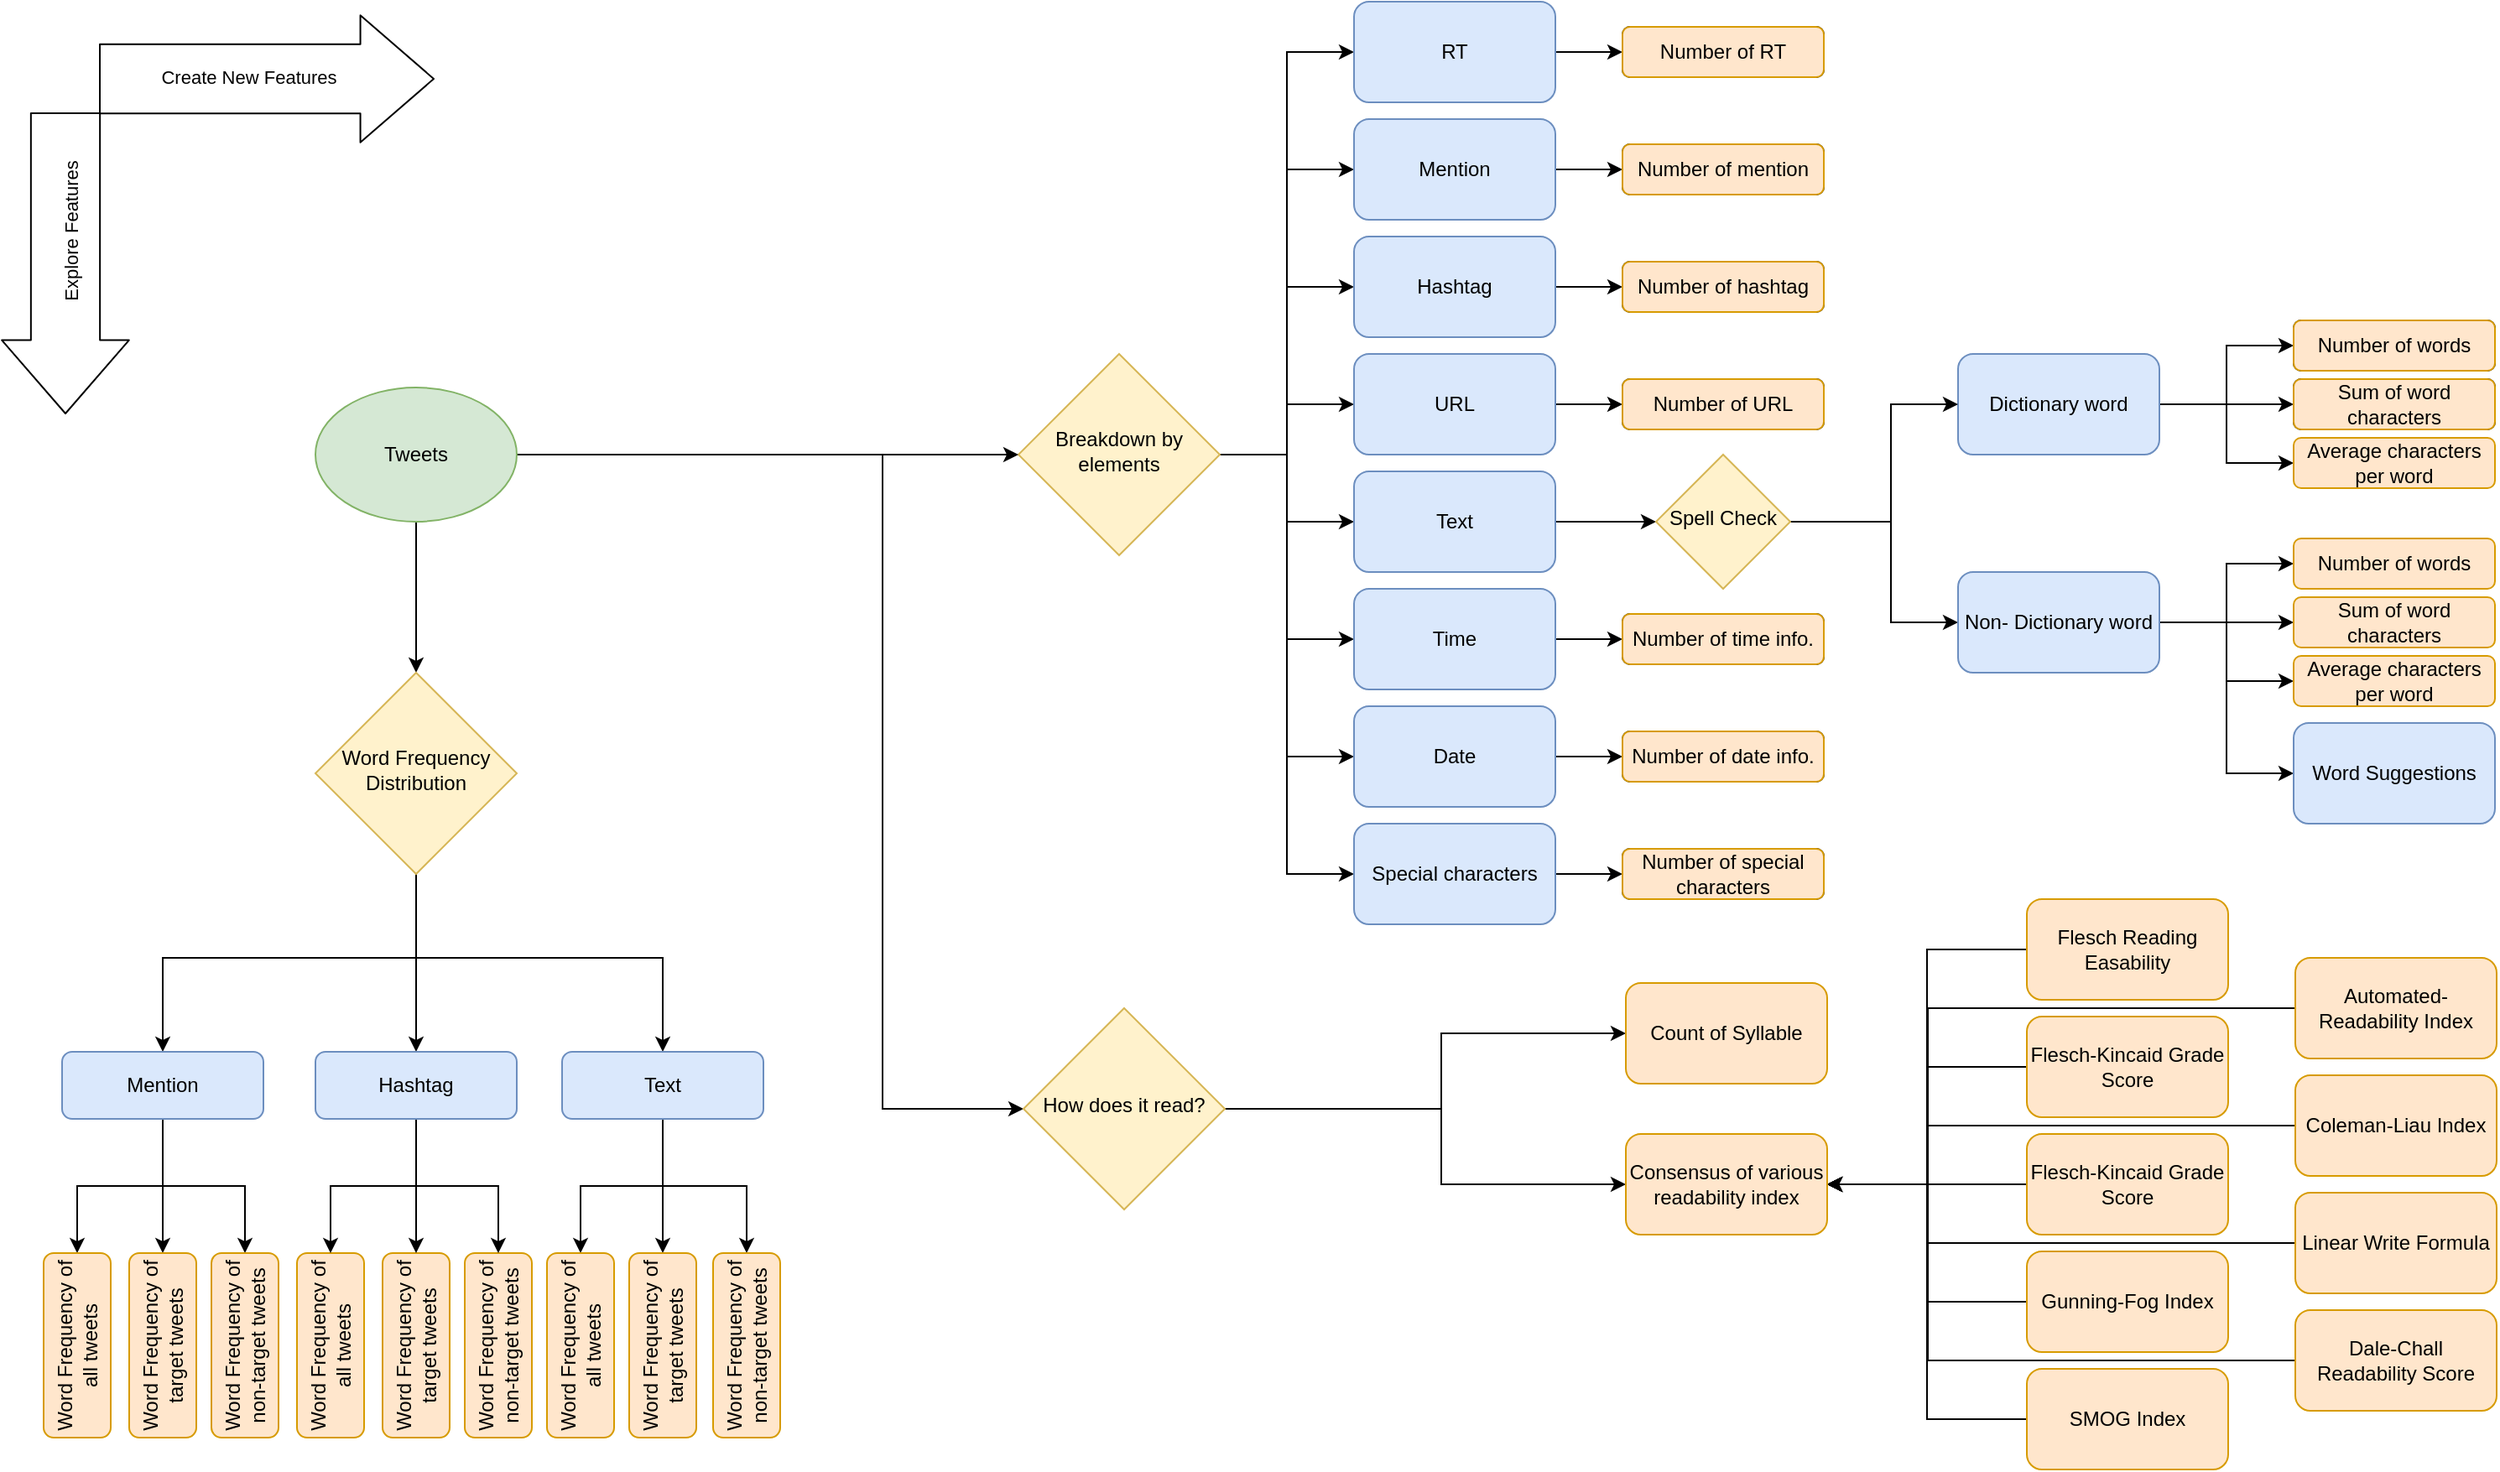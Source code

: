 <mxfile version="14.2.9" type="device"><diagram id="C5RBs43oDa-KdzZeNtuy" name="Page-1"><mxGraphModel dx="569" dy="306" grid="1" gridSize="10" guides="0" tooltips="1" connect="1" arrows="1" fold="1" page="1" pageScale="1" pageWidth="1600" pageHeight="900" background="none" math="0" shadow="0"><root><mxCell id="WIyWlLk6GJQsqaUBKTNV-0"/><mxCell id="WIyWlLk6GJQsqaUBKTNV-1" parent="WIyWlLk6GJQsqaUBKTNV-0"/><mxCell id="C4Pn5jGUrRzGJUdsVNuV-103" value="" style="shape=flexArrow;endArrow=classic;html=1;width=41.143;endSize=14.24;endWidth=33.633;" edge="1" parent="WIyWlLk6GJQsqaUBKTNV-1"><mxGeometry width="50" height="50" relative="1" as="geometry"><mxPoint x="60" y="76" as="sourcePoint"/><mxPoint x="60" y="256" as="targetPoint"/></mxGeometry></mxCell><mxCell id="C4Pn5jGUrRzGJUdsVNuV-105" value="Explore Features" style="edgeLabel;html=1;align=center;verticalAlign=middle;resizable=0;points=[];rotation=-90;" vertex="1" connectable="0" parent="C4Pn5jGUrRzGJUdsVNuV-103"><mxGeometry x="-0.212" y="3" relative="1" as="geometry"><mxPoint as="offset"/></mxGeometry></mxCell><mxCell id="C4Pn5jGUrRzGJUdsVNuV-5" style="edgeStyle=orthogonalEdgeStyle;rounded=0;orthogonalLoop=1;jettySize=auto;html=1;exitX=1;exitY=0.5;exitDx=0;exitDy=0;" edge="1" parent="WIyWlLk6GJQsqaUBKTNV-1" source="WIyWlLk6GJQsqaUBKTNV-6" target="C4Pn5jGUrRzGJUdsVNuV-0"><mxGeometry relative="1" as="geometry"><Array as="points"><mxPoint x="788" y="280"/><mxPoint x="788" y="40"/></Array></mxGeometry></mxCell><mxCell id="C4Pn5jGUrRzGJUdsVNuV-7" style="edgeStyle=orthogonalEdgeStyle;rounded=0;orthogonalLoop=1;jettySize=auto;html=1;exitX=1;exitY=0.5;exitDx=0;exitDy=0;" edge="1" parent="WIyWlLk6GJQsqaUBKTNV-1" source="WIyWlLk6GJQsqaUBKTNV-6" target="C4Pn5jGUrRzGJUdsVNuV-1"><mxGeometry relative="1" as="geometry"><Array as="points"><mxPoint x="788" y="280"/><mxPoint x="788" y="110"/></Array></mxGeometry></mxCell><mxCell id="C4Pn5jGUrRzGJUdsVNuV-8" style="edgeStyle=orthogonalEdgeStyle;rounded=0;orthogonalLoop=1;jettySize=auto;html=1;entryX=0;entryY=0.5;entryDx=0;entryDy=0;" edge="1" parent="WIyWlLk6GJQsqaUBKTNV-1" source="WIyWlLk6GJQsqaUBKTNV-6" target="C4Pn5jGUrRzGJUdsVNuV-2"><mxGeometry relative="1" as="geometry"><Array as="points"><mxPoint x="788" y="280"/><mxPoint x="788" y="180"/></Array></mxGeometry></mxCell><mxCell id="C4Pn5jGUrRzGJUdsVNuV-9" style="edgeStyle=orthogonalEdgeStyle;rounded=0;orthogonalLoop=1;jettySize=auto;html=1;exitX=1;exitY=0.5;exitDx=0;exitDy=0;entryX=0;entryY=0.5;entryDx=0;entryDy=0;" edge="1" parent="WIyWlLk6GJQsqaUBKTNV-1" source="WIyWlLk6GJQsqaUBKTNV-6" target="C4Pn5jGUrRzGJUdsVNuV-3"><mxGeometry relative="1" as="geometry"><Array as="points"><mxPoint x="788" y="280"/><mxPoint x="788" y="250"/></Array></mxGeometry></mxCell><mxCell id="C4Pn5jGUrRzGJUdsVNuV-10" style="edgeStyle=orthogonalEdgeStyle;rounded=0;orthogonalLoop=1;jettySize=auto;html=1;exitX=1;exitY=0.5;exitDx=0;exitDy=0;entryX=0;entryY=0.5;entryDx=0;entryDy=0;" edge="1" parent="WIyWlLk6GJQsqaUBKTNV-1" source="WIyWlLk6GJQsqaUBKTNV-6" target="C4Pn5jGUrRzGJUdsVNuV-4"><mxGeometry relative="1" as="geometry"><Array as="points"><mxPoint x="788" y="280"/><mxPoint x="788" y="320"/></Array></mxGeometry></mxCell><mxCell id="C4Pn5jGUrRzGJUdsVNuV-40" style="edgeStyle=orthogonalEdgeStyle;rounded=0;orthogonalLoop=1;jettySize=auto;html=1;exitX=1;exitY=0.5;exitDx=0;exitDy=0;entryX=0;entryY=0.5;entryDx=0;entryDy=0;" edge="1" parent="WIyWlLk6GJQsqaUBKTNV-1" source="WIyWlLk6GJQsqaUBKTNV-6" target="C4Pn5jGUrRzGJUdsVNuV-26"><mxGeometry relative="1" as="geometry"/></mxCell><mxCell id="C4Pn5jGUrRzGJUdsVNuV-41" style="edgeStyle=orthogonalEdgeStyle;rounded=0;orthogonalLoop=1;jettySize=auto;html=1;entryX=0;entryY=0.5;entryDx=0;entryDy=0;" edge="1" parent="WIyWlLk6GJQsqaUBKTNV-1" source="WIyWlLk6GJQsqaUBKTNV-6" target="C4Pn5jGUrRzGJUdsVNuV-27"><mxGeometry relative="1" as="geometry"/></mxCell><mxCell id="C4Pn5jGUrRzGJUdsVNuV-42" style="edgeStyle=orthogonalEdgeStyle;rounded=0;orthogonalLoop=1;jettySize=auto;html=1;exitX=1;exitY=0.5;exitDx=0;exitDy=0;entryX=0;entryY=0.5;entryDx=0;entryDy=0;" edge="1" parent="WIyWlLk6GJQsqaUBKTNV-1" source="WIyWlLk6GJQsqaUBKTNV-6" target="C4Pn5jGUrRzGJUdsVNuV-28"><mxGeometry relative="1" as="geometry"/></mxCell><mxCell id="WIyWlLk6GJQsqaUBKTNV-6" value="Breakdown by elements" style="rhombus;whiteSpace=wrap;html=1;shadow=0;fontFamily=Helvetica;fontSize=12;align=center;strokeWidth=1;spacing=6;spacingTop=-4;fillColor=#fff2cc;strokeColor=#d6b656;" parent="WIyWlLk6GJQsqaUBKTNV-1" vertex="1"><mxGeometry x="628" y="220" width="120" height="120" as="geometry"/></mxCell><mxCell id="C4Pn5jGUrRzGJUdsVNuV-24" style="edgeStyle=orthogonalEdgeStyle;rounded=0;orthogonalLoop=1;jettySize=auto;html=1;" edge="1" parent="WIyWlLk6GJQsqaUBKTNV-1" source="C4Pn5jGUrRzGJUdsVNuV-0" target="C4Pn5jGUrRzGJUdsVNuV-23"><mxGeometry relative="1" as="geometry"/></mxCell><mxCell id="C4Pn5jGUrRzGJUdsVNuV-0" value="RT" style="rounded=1;whiteSpace=wrap;html=1;fillColor=#dae8fc;strokeColor=#6c8ebf;" vertex="1" parent="WIyWlLk6GJQsqaUBKTNV-1"><mxGeometry x="828" y="10" width="120" height="60" as="geometry"/></mxCell><mxCell id="C4Pn5jGUrRzGJUdsVNuV-29" style="edgeStyle=orthogonalEdgeStyle;rounded=0;orthogonalLoop=1;jettySize=auto;html=1;" edge="1" parent="WIyWlLk6GJQsqaUBKTNV-1" source="C4Pn5jGUrRzGJUdsVNuV-1" target="C4Pn5jGUrRzGJUdsVNuV-25"><mxGeometry relative="1" as="geometry"/></mxCell><mxCell id="C4Pn5jGUrRzGJUdsVNuV-1" value="Mention" style="rounded=1;whiteSpace=wrap;html=1;fillColor=#dae8fc;strokeColor=#6c8ebf;" vertex="1" parent="WIyWlLk6GJQsqaUBKTNV-1"><mxGeometry x="828" y="80" width="120" height="60" as="geometry"/></mxCell><mxCell id="C4Pn5jGUrRzGJUdsVNuV-31" style="edgeStyle=orthogonalEdgeStyle;rounded=0;orthogonalLoop=1;jettySize=auto;html=1;" edge="1" parent="WIyWlLk6GJQsqaUBKTNV-1" source="C4Pn5jGUrRzGJUdsVNuV-2" target="C4Pn5jGUrRzGJUdsVNuV-30"><mxGeometry relative="1" as="geometry"/></mxCell><mxCell id="C4Pn5jGUrRzGJUdsVNuV-2" value="Hashtag" style="rounded=1;whiteSpace=wrap;html=1;fillColor=#dae8fc;strokeColor=#6c8ebf;" vertex="1" parent="WIyWlLk6GJQsqaUBKTNV-1"><mxGeometry x="828" y="150" width="120" height="60" as="geometry"/></mxCell><mxCell id="C4Pn5jGUrRzGJUdsVNuV-33" style="edgeStyle=orthogonalEdgeStyle;rounded=0;orthogonalLoop=1;jettySize=auto;html=1;" edge="1" parent="WIyWlLk6GJQsqaUBKTNV-1" source="C4Pn5jGUrRzGJUdsVNuV-3" target="C4Pn5jGUrRzGJUdsVNuV-32"><mxGeometry relative="1" as="geometry"/></mxCell><mxCell id="C4Pn5jGUrRzGJUdsVNuV-3" value="URL" style="rounded=1;whiteSpace=wrap;html=1;fillColor=#dae8fc;strokeColor=#6c8ebf;" vertex="1" parent="WIyWlLk6GJQsqaUBKTNV-1"><mxGeometry x="828" y="220" width="120" height="60" as="geometry"/></mxCell><mxCell id="C4Pn5jGUrRzGJUdsVNuV-15" style="edgeStyle=orthogonalEdgeStyle;rounded=0;orthogonalLoop=1;jettySize=auto;html=1;exitX=1;exitY=0.5;exitDx=0;exitDy=0;" edge="1" parent="WIyWlLk6GJQsqaUBKTNV-1" source="C4Pn5jGUrRzGJUdsVNuV-4" target="C4Pn5jGUrRzGJUdsVNuV-14"><mxGeometry relative="1" as="geometry"/></mxCell><mxCell id="C4Pn5jGUrRzGJUdsVNuV-4" value="Text" style="rounded=1;whiteSpace=wrap;html=1;fillColor=#dae8fc;strokeColor=#6c8ebf;" vertex="1" parent="WIyWlLk6GJQsqaUBKTNV-1"><mxGeometry x="828" y="290" width="120" height="60" as="geometry"/></mxCell><mxCell id="C4Pn5jGUrRzGJUdsVNuV-46" style="edgeStyle=orthogonalEdgeStyle;rounded=0;orthogonalLoop=1;jettySize=auto;html=1;exitX=1;exitY=0.5;exitDx=0;exitDy=0;" edge="1" parent="WIyWlLk6GJQsqaUBKTNV-1" source="C4Pn5jGUrRzGJUdsVNuV-11" target="C4Pn5jGUrRzGJUdsVNuV-45"><mxGeometry relative="1" as="geometry"><Array as="points"><mxPoint x="1348" y="250"/><mxPoint x="1348" y="215"/></Array></mxGeometry></mxCell><mxCell id="C4Pn5jGUrRzGJUdsVNuV-47" style="edgeStyle=orthogonalEdgeStyle;rounded=0;orthogonalLoop=1;jettySize=auto;html=1;" edge="1" parent="WIyWlLk6GJQsqaUBKTNV-1" source="C4Pn5jGUrRzGJUdsVNuV-11" target="C4Pn5jGUrRzGJUdsVNuV-43"><mxGeometry relative="1" as="geometry"/></mxCell><mxCell id="C4Pn5jGUrRzGJUdsVNuV-49" style="edgeStyle=orthogonalEdgeStyle;rounded=0;orthogonalLoop=1;jettySize=auto;html=1;exitX=1;exitY=0.5;exitDx=0;exitDy=0;" edge="1" parent="WIyWlLk6GJQsqaUBKTNV-1" source="C4Pn5jGUrRzGJUdsVNuV-11" target="C4Pn5jGUrRzGJUdsVNuV-44"><mxGeometry relative="1" as="geometry"/></mxCell><mxCell id="C4Pn5jGUrRzGJUdsVNuV-11" value="Dictionary word" style="rounded=1;whiteSpace=wrap;html=1;fillColor=#dae8fc;strokeColor=#6c8ebf;" vertex="1" parent="WIyWlLk6GJQsqaUBKTNV-1"><mxGeometry x="1188" y="220" width="120" height="60" as="geometry"/></mxCell><mxCell id="C4Pn5jGUrRzGJUdsVNuV-16" style="edgeStyle=orthogonalEdgeStyle;rounded=0;orthogonalLoop=1;jettySize=auto;html=1;" edge="1" parent="WIyWlLk6GJQsqaUBKTNV-1" source="C4Pn5jGUrRzGJUdsVNuV-14" target="C4Pn5jGUrRzGJUdsVNuV-11"><mxGeometry relative="1" as="geometry"><Array as="points"><mxPoint x="1148" y="320"/><mxPoint x="1148" y="250"/></Array></mxGeometry></mxCell><mxCell id="C4Pn5jGUrRzGJUdsVNuV-18" style="edgeStyle=orthogonalEdgeStyle;rounded=0;orthogonalLoop=1;jettySize=auto;html=1;exitX=1;exitY=0.5;exitDx=0;exitDy=0;" edge="1" parent="WIyWlLk6GJQsqaUBKTNV-1" source="C4Pn5jGUrRzGJUdsVNuV-14" target="C4Pn5jGUrRzGJUdsVNuV-17"><mxGeometry relative="1" as="geometry"><Array as="points"><mxPoint x="1148" y="320"/><mxPoint x="1148" y="380"/></Array></mxGeometry></mxCell><mxCell id="C4Pn5jGUrRzGJUdsVNuV-14" value="Spell Check" style="rhombus;whiteSpace=wrap;html=1;shadow=0;fontFamily=Helvetica;fontSize=12;align=center;strokeWidth=1;spacing=6;spacingTop=-4;fillColor=#fff2cc;strokeColor=#d6b656;" vertex="1" parent="WIyWlLk6GJQsqaUBKTNV-1"><mxGeometry x="1008" y="280" width="80" height="80" as="geometry"/></mxCell><mxCell id="C4Pn5jGUrRzGJUdsVNuV-53" style="edgeStyle=orthogonalEdgeStyle;rounded=0;orthogonalLoop=1;jettySize=auto;html=1;" edge="1" parent="WIyWlLk6GJQsqaUBKTNV-1" source="C4Pn5jGUrRzGJUdsVNuV-17" target="C4Pn5jGUrRzGJUdsVNuV-52"><mxGeometry relative="1" as="geometry"/></mxCell><mxCell id="C4Pn5jGUrRzGJUdsVNuV-54" style="edgeStyle=orthogonalEdgeStyle;rounded=0;orthogonalLoop=1;jettySize=auto;html=1;" edge="1" parent="WIyWlLk6GJQsqaUBKTNV-1" source="C4Pn5jGUrRzGJUdsVNuV-17" target="C4Pn5jGUrRzGJUdsVNuV-50"><mxGeometry relative="1" as="geometry"/></mxCell><mxCell id="C4Pn5jGUrRzGJUdsVNuV-55" style="edgeStyle=orthogonalEdgeStyle;rounded=0;orthogonalLoop=1;jettySize=auto;html=1;" edge="1" parent="WIyWlLk6GJQsqaUBKTNV-1" source="C4Pn5jGUrRzGJUdsVNuV-17" target="C4Pn5jGUrRzGJUdsVNuV-51"><mxGeometry relative="1" as="geometry"/></mxCell><mxCell id="C4Pn5jGUrRzGJUdsVNuV-65" style="edgeStyle=orthogonalEdgeStyle;rounded=0;orthogonalLoop=1;jettySize=auto;html=1;exitX=1;exitY=0.5;exitDx=0;exitDy=0;entryX=0;entryY=0.5;entryDx=0;entryDy=0;" edge="1" parent="WIyWlLk6GJQsqaUBKTNV-1" source="C4Pn5jGUrRzGJUdsVNuV-17" target="C4Pn5jGUrRzGJUdsVNuV-20"><mxGeometry relative="1" as="geometry"/></mxCell><mxCell id="C4Pn5jGUrRzGJUdsVNuV-17" value="Non- Dictionary word" style="rounded=1;whiteSpace=wrap;html=1;fillColor=#dae8fc;strokeColor=#6c8ebf;" vertex="1" parent="WIyWlLk6GJQsqaUBKTNV-1"><mxGeometry x="1188" y="350" width="120" height="60" as="geometry"/></mxCell><mxCell id="C4Pn5jGUrRzGJUdsVNuV-20" value="Word Suggestions" style="rounded=1;whiteSpace=wrap;html=1;fillColor=#dae8fc;strokeColor=#6c8ebf;" vertex="1" parent="WIyWlLk6GJQsqaUBKTNV-1"><mxGeometry x="1388" y="440" width="120" height="60" as="geometry"/></mxCell><mxCell id="C4Pn5jGUrRzGJUdsVNuV-23" value="Number of RT" style="rounded=1;whiteSpace=wrap;html=1;" vertex="1" parent="WIyWlLk6GJQsqaUBKTNV-1"><mxGeometry x="988" y="25" width="120" height="30" as="geometry"/></mxCell><mxCell id="C4Pn5jGUrRzGJUdsVNuV-25" value="Number of mention" style="rounded=1;whiteSpace=wrap;html=1;" vertex="1" parent="WIyWlLk6GJQsqaUBKTNV-1"><mxGeometry x="988" y="95" width="120" height="30" as="geometry"/></mxCell><mxCell id="C4Pn5jGUrRzGJUdsVNuV-35" style="edgeStyle=orthogonalEdgeStyle;rounded=0;orthogonalLoop=1;jettySize=auto;html=1;" edge="1" parent="WIyWlLk6GJQsqaUBKTNV-1" source="C4Pn5jGUrRzGJUdsVNuV-26" target="C4Pn5jGUrRzGJUdsVNuV-34"><mxGeometry relative="1" as="geometry"/></mxCell><mxCell id="C4Pn5jGUrRzGJUdsVNuV-26" value="Time" style="rounded=1;whiteSpace=wrap;html=1;fillColor=#dae8fc;strokeColor=#6c8ebf;" vertex="1" parent="WIyWlLk6GJQsqaUBKTNV-1"><mxGeometry x="828" y="360" width="120" height="60" as="geometry"/></mxCell><mxCell id="C4Pn5jGUrRzGJUdsVNuV-37" style="edgeStyle=orthogonalEdgeStyle;rounded=0;orthogonalLoop=1;jettySize=auto;html=1;" edge="1" parent="WIyWlLk6GJQsqaUBKTNV-1" source="C4Pn5jGUrRzGJUdsVNuV-27" target="C4Pn5jGUrRzGJUdsVNuV-36"><mxGeometry relative="1" as="geometry"/></mxCell><mxCell id="C4Pn5jGUrRzGJUdsVNuV-27" value="Date" style="rounded=1;whiteSpace=wrap;html=1;fillColor=#dae8fc;strokeColor=#6c8ebf;" vertex="1" parent="WIyWlLk6GJQsqaUBKTNV-1"><mxGeometry x="828" y="430" width="120" height="60" as="geometry"/></mxCell><mxCell id="C4Pn5jGUrRzGJUdsVNuV-39" style="edgeStyle=orthogonalEdgeStyle;rounded=0;orthogonalLoop=1;jettySize=auto;html=1;" edge="1" parent="WIyWlLk6GJQsqaUBKTNV-1" source="C4Pn5jGUrRzGJUdsVNuV-28" target="C4Pn5jGUrRzGJUdsVNuV-38"><mxGeometry relative="1" as="geometry"/></mxCell><mxCell id="C4Pn5jGUrRzGJUdsVNuV-28" value="Special characters" style="rounded=1;whiteSpace=wrap;html=1;fillColor=#dae8fc;strokeColor=#6c8ebf;" vertex="1" parent="WIyWlLk6GJQsqaUBKTNV-1"><mxGeometry x="828" y="500" width="120" height="60" as="geometry"/></mxCell><mxCell id="C4Pn5jGUrRzGJUdsVNuV-30" value="Number of hashtag" style="rounded=1;whiteSpace=wrap;html=1;" vertex="1" parent="WIyWlLk6GJQsqaUBKTNV-1"><mxGeometry x="988" y="165" width="120" height="30" as="geometry"/></mxCell><mxCell id="C4Pn5jGUrRzGJUdsVNuV-32" value="Number of URL" style="rounded=1;whiteSpace=wrap;html=1;" vertex="1" parent="WIyWlLk6GJQsqaUBKTNV-1"><mxGeometry x="988" y="235" width="120" height="30" as="geometry"/></mxCell><mxCell id="C4Pn5jGUrRzGJUdsVNuV-34" value="Number of time info." style="rounded=1;whiteSpace=wrap;html=1;" vertex="1" parent="WIyWlLk6GJQsqaUBKTNV-1"><mxGeometry x="988" y="375" width="120" height="30" as="geometry"/></mxCell><mxCell id="C4Pn5jGUrRzGJUdsVNuV-36" value="Number of date info." style="rounded=1;whiteSpace=wrap;html=1;" vertex="1" parent="WIyWlLk6GJQsqaUBKTNV-1"><mxGeometry x="988" y="445" width="120" height="30" as="geometry"/></mxCell><mxCell id="C4Pn5jGUrRzGJUdsVNuV-38" value="Number of special characters" style="rounded=1;whiteSpace=wrap;html=1;" vertex="1" parent="WIyWlLk6GJQsqaUBKTNV-1"><mxGeometry x="988" y="515" width="120" height="30" as="geometry"/></mxCell><mxCell id="C4Pn5jGUrRzGJUdsVNuV-43" value="Sum of word characters" style="rounded=1;whiteSpace=wrap;html=1;" vertex="1" parent="WIyWlLk6GJQsqaUBKTNV-1"><mxGeometry x="1388" y="235" width="120" height="30" as="geometry"/></mxCell><mxCell id="C4Pn5jGUrRzGJUdsVNuV-44" value="Average characters per word" style="rounded=1;whiteSpace=wrap;html=1;fillColor=#ffe6cc;strokeColor=#d79b00;" vertex="1" parent="WIyWlLk6GJQsqaUBKTNV-1"><mxGeometry x="1388" y="270" width="120" height="30" as="geometry"/></mxCell><mxCell id="C4Pn5jGUrRzGJUdsVNuV-45" value="Number of words" style="rounded=1;whiteSpace=wrap;html=1;" vertex="1" parent="WIyWlLk6GJQsqaUBKTNV-1"><mxGeometry x="1388" y="200" width="120" height="30" as="geometry"/></mxCell><mxCell id="C4Pn5jGUrRzGJUdsVNuV-50" value="Sum of word characters" style="rounded=1;whiteSpace=wrap;html=1;fillColor=#ffe6cc;strokeColor=#d79b00;" vertex="1" parent="WIyWlLk6GJQsqaUBKTNV-1"><mxGeometry x="1388" y="365" width="120" height="30" as="geometry"/></mxCell><mxCell id="C4Pn5jGUrRzGJUdsVNuV-51" value="Average characters per word" style="rounded=1;whiteSpace=wrap;html=1;fillColor=#ffe6cc;strokeColor=#d79b00;" vertex="1" parent="WIyWlLk6GJQsqaUBKTNV-1"><mxGeometry x="1388" y="400" width="120" height="30" as="geometry"/></mxCell><mxCell id="C4Pn5jGUrRzGJUdsVNuV-52" value="Number of words" style="rounded=1;whiteSpace=wrap;html=1;fillColor=#ffe6cc;strokeColor=#d79b00;" vertex="1" parent="WIyWlLk6GJQsqaUBKTNV-1"><mxGeometry x="1388" y="330" width="120" height="30" as="geometry"/></mxCell><mxCell id="C4Pn5jGUrRzGJUdsVNuV-56" value="Number of RT" style="rounded=1;whiteSpace=wrap;html=1;fillColor=#ffe6cc;strokeColor=#d79b00;" vertex="1" parent="WIyWlLk6GJQsqaUBKTNV-1"><mxGeometry x="988" y="25" width="120" height="30" as="geometry"/></mxCell><mxCell id="C4Pn5jGUrRzGJUdsVNuV-57" value="Number of mention" style="rounded=1;whiteSpace=wrap;html=1;fillColor=#ffe6cc;strokeColor=#d79b00;" vertex="1" parent="WIyWlLk6GJQsqaUBKTNV-1"><mxGeometry x="988" y="95" width="120" height="30" as="geometry"/></mxCell><mxCell id="C4Pn5jGUrRzGJUdsVNuV-58" value="Number of hashtag" style="rounded=1;whiteSpace=wrap;html=1;fillColor=#ffe6cc;strokeColor=#d79b00;" vertex="1" parent="WIyWlLk6GJQsqaUBKTNV-1"><mxGeometry x="988" y="165" width="120" height="30" as="geometry"/></mxCell><mxCell id="C4Pn5jGUrRzGJUdsVNuV-59" value="Number of URL" style="rounded=1;whiteSpace=wrap;html=1;fillColor=#ffe6cc;strokeColor=#d79b00;" vertex="1" parent="WIyWlLk6GJQsqaUBKTNV-1"><mxGeometry x="988" y="235" width="120" height="30" as="geometry"/></mxCell><mxCell id="C4Pn5jGUrRzGJUdsVNuV-60" value="Number of time info." style="rounded=1;whiteSpace=wrap;html=1;fillColor=#ffe6cc;strokeColor=#d79b00;" vertex="1" parent="WIyWlLk6GJQsqaUBKTNV-1"><mxGeometry x="988" y="375" width="120" height="30" as="geometry"/></mxCell><mxCell id="C4Pn5jGUrRzGJUdsVNuV-61" value="Number of date info." style="rounded=1;whiteSpace=wrap;html=1;fillColor=#ffe6cc;strokeColor=#d79b00;" vertex="1" parent="WIyWlLk6GJQsqaUBKTNV-1"><mxGeometry x="988" y="445" width="120" height="30" as="geometry"/></mxCell><mxCell id="C4Pn5jGUrRzGJUdsVNuV-62" value="Number of special characters" style="rounded=1;whiteSpace=wrap;html=1;fillColor=#ffe6cc;strokeColor=#d79b00;" vertex="1" parent="WIyWlLk6GJQsqaUBKTNV-1"><mxGeometry x="988" y="515" width="120" height="30" as="geometry"/></mxCell><mxCell id="C4Pn5jGUrRzGJUdsVNuV-63" value="Number of words" style="rounded=1;whiteSpace=wrap;html=1;fillColor=#ffe6cc;strokeColor=#d79b00;" vertex="1" parent="WIyWlLk6GJQsqaUBKTNV-1"><mxGeometry x="1388" y="200" width="120" height="30" as="geometry"/></mxCell><mxCell id="C4Pn5jGUrRzGJUdsVNuV-64" value="Sum of word characters" style="rounded=1;whiteSpace=wrap;html=1;fillColor=#ffe6cc;strokeColor=#d79b00;" vertex="1" parent="WIyWlLk6GJQsqaUBKTNV-1"><mxGeometry x="1388" y="235" width="120" height="30" as="geometry"/></mxCell><mxCell id="C4Pn5jGUrRzGJUdsVNuV-67" style="edgeStyle=orthogonalEdgeStyle;rounded=0;orthogonalLoop=1;jettySize=auto;html=1;" edge="1" parent="WIyWlLk6GJQsqaUBKTNV-1" source="C4Pn5jGUrRzGJUdsVNuV-66" target="WIyWlLk6GJQsqaUBKTNV-6"><mxGeometry relative="1" as="geometry"><Array as="points"><mxPoint x="490" y="280"/><mxPoint x="490" y="280"/></Array></mxGeometry></mxCell><mxCell id="C4Pn5jGUrRzGJUdsVNuV-69" style="edgeStyle=orthogonalEdgeStyle;rounded=0;orthogonalLoop=1;jettySize=auto;html=1;exitX=1;exitY=0.5;exitDx=0;exitDy=0;entryX=0;entryY=0.5;entryDx=0;entryDy=0;" edge="1" parent="WIyWlLk6GJQsqaUBKTNV-1" source="C4Pn5jGUrRzGJUdsVNuV-66" target="C4Pn5jGUrRzGJUdsVNuV-68"><mxGeometry relative="1" as="geometry"><Array as="points"><mxPoint x="547" y="280"/><mxPoint x="547" y="670"/></Array></mxGeometry></mxCell><mxCell id="C4Pn5jGUrRzGJUdsVNuV-107" style="edgeStyle=orthogonalEdgeStyle;rounded=0;orthogonalLoop=1;jettySize=auto;html=1;exitX=0.5;exitY=1;exitDx=0;exitDy=0;entryX=0.5;entryY=0;entryDx=0;entryDy=0;" edge="1" parent="WIyWlLk6GJQsqaUBKTNV-1" source="C4Pn5jGUrRzGJUdsVNuV-66" target="C4Pn5jGUrRzGJUdsVNuV-106"><mxGeometry relative="1" as="geometry"/></mxCell><mxCell id="C4Pn5jGUrRzGJUdsVNuV-66" value="Tweets" style="ellipse;whiteSpace=wrap;html=1;fillColor=#d5e8d4;strokeColor=#82b366;" vertex="1" parent="WIyWlLk6GJQsqaUBKTNV-1"><mxGeometry x="209" y="240" width="120" height="80" as="geometry"/></mxCell><mxCell id="C4Pn5jGUrRzGJUdsVNuV-72" style="edgeStyle=orthogonalEdgeStyle;rounded=0;orthogonalLoop=1;jettySize=auto;html=1;exitX=1;exitY=0.5;exitDx=0;exitDy=0;" edge="1" parent="WIyWlLk6GJQsqaUBKTNV-1" source="C4Pn5jGUrRzGJUdsVNuV-68" target="C4Pn5jGUrRzGJUdsVNuV-71"><mxGeometry relative="1" as="geometry"><Array as="points"><mxPoint x="880" y="670"/><mxPoint x="880" y="625"/></Array></mxGeometry></mxCell><mxCell id="C4Pn5jGUrRzGJUdsVNuV-166" style="edgeStyle=orthogonalEdgeStyle;rounded=0;orthogonalLoop=1;jettySize=auto;html=1;" edge="1" parent="WIyWlLk6GJQsqaUBKTNV-1" source="C4Pn5jGUrRzGJUdsVNuV-68" target="C4Pn5jGUrRzGJUdsVNuV-82"><mxGeometry relative="1" as="geometry"><Array as="points"><mxPoint x="880" y="670"/><mxPoint x="880" y="715"/></Array></mxGeometry></mxCell><mxCell id="C4Pn5jGUrRzGJUdsVNuV-68" value="How does it read?" style="rhombus;whiteSpace=wrap;html=1;shadow=0;fontFamily=Helvetica;fontSize=12;align=center;strokeWidth=1;spacing=6;spacingTop=-4;fillColor=#fff2cc;strokeColor=#d6b656;" vertex="1" parent="WIyWlLk6GJQsqaUBKTNV-1"><mxGeometry x="631" y="610" width="120" height="120" as="geometry"/></mxCell><mxCell id="C4Pn5jGUrRzGJUdsVNuV-71" value="Count of Syllable" style="rounded=1;whiteSpace=wrap;html=1;fillColor=#ffe6cc;strokeColor=#d79b00;" vertex="1" parent="WIyWlLk6GJQsqaUBKTNV-1"><mxGeometry x="990" y="595" width="120" height="60" as="geometry"/></mxCell><mxCell id="C4Pn5jGUrRzGJUdsVNuV-144" style="edgeStyle=orthogonalEdgeStyle;rounded=0;orthogonalLoop=1;jettySize=auto;html=1;entryX=1;entryY=0.5;entryDx=0;entryDy=0;" edge="1" parent="WIyWlLk6GJQsqaUBKTNV-1" source="C4Pn5jGUrRzGJUdsVNuV-73" target="C4Pn5jGUrRzGJUdsVNuV-82"><mxGeometry relative="1" as="geometry"/></mxCell><mxCell id="C4Pn5jGUrRzGJUdsVNuV-73" value="Flesch Reading Easability" style="rounded=1;whiteSpace=wrap;html=1;fillColor=#ffe6cc;strokeColor=#d79b00;" vertex="1" parent="WIyWlLk6GJQsqaUBKTNV-1"><mxGeometry x="1229" y="545" width="120" height="60" as="geometry"/></mxCell><mxCell id="C4Pn5jGUrRzGJUdsVNuV-146" style="edgeStyle=orthogonalEdgeStyle;rounded=0;orthogonalLoop=1;jettySize=auto;html=1;exitX=0;exitY=0.5;exitDx=0;exitDy=0;entryX=1;entryY=0.5;entryDx=0;entryDy=0;" edge="1" parent="WIyWlLk6GJQsqaUBKTNV-1" source="C4Pn5jGUrRzGJUdsVNuV-74" target="C4Pn5jGUrRzGJUdsVNuV-82"><mxGeometry relative="1" as="geometry"/></mxCell><mxCell id="C4Pn5jGUrRzGJUdsVNuV-74" value="Flesch-Kincaid Grade Score&lt;span style=&quot;color: rgba(0 , 0 , 0 , 0) ; font-family: monospace ; font-size: 0px&quot;&gt;%3CmxGraphModel%3E%3Croot%3E%3CmxCell%20id%3D%220%22%2F%3E%3CmxCell%20id%3D%221%22%20parent%3D%220%22%2F%3E%3CmxCell%20id%3D%222%22%20value%3D%22Flesch%20Reading%20Easability%22%20style%3D%22rounded%3D1%3BwhiteSpace%3Dwrap%3Bhtml%3D1%3BfillColor%3D%23ffe6cc%3BstrokeColor%3D%23d79b00%3B%22%20vertex%3D%221%22%20parent%3D%221%22%3E%3CmxGeometry%20x%3D%22480%22%20y%3D%22670%22%20width%3D%22120%22%20height%3D%2260%22%20as%3D%22geometry%22%2F%3E%3C%2FmxCell%3E%3C%2Froot%3E%3C%2FmxGraphModel%3E&lt;/span&gt;" style="rounded=1;whiteSpace=wrap;html=1;fillColor=#ffe6cc;strokeColor=#d79b00;" vertex="1" parent="WIyWlLk6GJQsqaUBKTNV-1"><mxGeometry x="1229" y="615" width="120" height="60" as="geometry"/></mxCell><mxCell id="C4Pn5jGUrRzGJUdsVNuV-147" style="edgeStyle=orthogonalEdgeStyle;rounded=0;orthogonalLoop=1;jettySize=auto;html=1;entryX=1;entryY=0.5;entryDx=0;entryDy=0;" edge="1" parent="WIyWlLk6GJQsqaUBKTNV-1" source="C4Pn5jGUrRzGJUdsVNuV-75" target="C4Pn5jGUrRzGJUdsVNuV-82"><mxGeometry relative="1" as="geometry"/></mxCell><mxCell id="C4Pn5jGUrRzGJUdsVNuV-75" value="Flesch-Kincaid Grade Score&lt;span style=&quot;color: rgba(0 , 0 , 0 , 0) ; font-family: monospace ; font-size: 0px&quot;&gt;%3CmxGraphModel%3E%3Croot%3E%3CmxCell%20id%3D%220%22%2F%3E%3CmxCell%20id%3D%221%22%20parent%3D%220%22%2F%3E%3CmxCell%20id%3D%222%22%20value%3D%22Flesch%20Reading%20Easability%22%20style%3D%22rounded%3D1%3BwhiteSpace%3Dwrap%3Bhtml%3D1%3BfillColor%3D%23ffe6cc%3BstrokeColor%3D%23d79b00%3B%22%20vertex%3D%221%22%20parent%3D%221%22%3E%3CmxGeometry%20x%3D%22480%22%20y%3D%22670%22%20width%3D%22120%22%20height%3D%2260%22%20as%3D%22geometry%22%2F%3E%3C%2FmxCell%3E%3C%2Froot%3E%3C%2FmxGraphModel%3E&lt;/span&gt;" style="rounded=1;whiteSpace=wrap;html=1;fillColor=#ffe6cc;strokeColor=#d79b00;" vertex="1" parent="WIyWlLk6GJQsqaUBKTNV-1"><mxGeometry x="1229" y="685" width="120" height="60" as="geometry"/></mxCell><mxCell id="C4Pn5jGUrRzGJUdsVNuV-148" style="edgeStyle=orthogonalEdgeStyle;rounded=0;orthogonalLoop=1;jettySize=auto;html=1;entryX=1;entryY=0.5;entryDx=0;entryDy=0;" edge="1" parent="WIyWlLk6GJQsqaUBKTNV-1" source="C4Pn5jGUrRzGJUdsVNuV-76" target="C4Pn5jGUrRzGJUdsVNuV-82"><mxGeometry relative="1" as="geometry"/></mxCell><mxCell id="C4Pn5jGUrRzGJUdsVNuV-76" value="Gunning-Fog Index" style="rounded=1;whiteSpace=wrap;html=1;fillColor=#ffe6cc;strokeColor=#d79b00;" vertex="1" parent="WIyWlLk6GJQsqaUBKTNV-1"><mxGeometry x="1229" y="755" width="120" height="60" as="geometry"/></mxCell><mxCell id="C4Pn5jGUrRzGJUdsVNuV-149" style="edgeStyle=orthogonalEdgeStyle;rounded=0;orthogonalLoop=1;jettySize=auto;html=1;entryX=1;entryY=0.5;entryDx=0;entryDy=0;" edge="1" parent="WIyWlLk6GJQsqaUBKTNV-1" source="C4Pn5jGUrRzGJUdsVNuV-77" target="C4Pn5jGUrRzGJUdsVNuV-82"><mxGeometry relative="1" as="geometry"/></mxCell><mxCell id="C4Pn5jGUrRzGJUdsVNuV-77" value="SMOG Index" style="rounded=1;whiteSpace=wrap;html=1;fillColor=#ffe6cc;strokeColor=#d79b00;" vertex="1" parent="WIyWlLk6GJQsqaUBKTNV-1"><mxGeometry x="1229" y="825" width="120" height="60" as="geometry"/></mxCell><mxCell id="C4Pn5jGUrRzGJUdsVNuV-150" style="edgeStyle=orthogonalEdgeStyle;rounded=0;orthogonalLoop=1;jettySize=auto;html=1;entryX=1;entryY=0.5;entryDx=0;entryDy=0;" edge="1" parent="WIyWlLk6GJQsqaUBKTNV-1" source="C4Pn5jGUrRzGJUdsVNuV-78" target="C4Pn5jGUrRzGJUdsVNuV-82"><mxGeometry relative="1" as="geometry"><Array as="points"><mxPoint x="1170" y="610"/><mxPoint x="1170" y="715"/></Array></mxGeometry></mxCell><mxCell id="C4Pn5jGUrRzGJUdsVNuV-78" value="Automated-Readability Index" style="rounded=1;whiteSpace=wrap;html=1;fillColor=#ffe6cc;strokeColor=#d79b00;" vertex="1" parent="WIyWlLk6GJQsqaUBKTNV-1"><mxGeometry x="1389" y="580" width="120" height="60" as="geometry"/></mxCell><mxCell id="C4Pn5jGUrRzGJUdsVNuV-151" style="edgeStyle=orthogonalEdgeStyle;rounded=0;orthogonalLoop=1;jettySize=auto;html=1;exitX=0;exitY=0.5;exitDx=0;exitDy=0;entryX=1;entryY=0.5;entryDx=0;entryDy=0;" edge="1" parent="WIyWlLk6GJQsqaUBKTNV-1" source="C4Pn5jGUrRzGJUdsVNuV-79" target="C4Pn5jGUrRzGJUdsVNuV-82"><mxGeometry relative="1" as="geometry"><Array as="points"><mxPoint x="1170" y="680"/><mxPoint x="1170" y="715"/></Array></mxGeometry></mxCell><mxCell id="C4Pn5jGUrRzGJUdsVNuV-79" value="Coleman-Liau Index" style="rounded=1;whiteSpace=wrap;html=1;fillColor=#ffe6cc;strokeColor=#d79b00;" vertex="1" parent="WIyWlLk6GJQsqaUBKTNV-1"><mxGeometry x="1389" y="650" width="120" height="60" as="geometry"/></mxCell><mxCell id="C4Pn5jGUrRzGJUdsVNuV-152" style="edgeStyle=orthogonalEdgeStyle;rounded=0;orthogonalLoop=1;jettySize=auto;html=1;entryX=1;entryY=0.5;entryDx=0;entryDy=0;" edge="1" parent="WIyWlLk6GJQsqaUBKTNV-1" source="C4Pn5jGUrRzGJUdsVNuV-80" target="C4Pn5jGUrRzGJUdsVNuV-82"><mxGeometry relative="1" as="geometry"><Array as="points"><mxPoint x="1170" y="750"/><mxPoint x="1170" y="715"/></Array></mxGeometry></mxCell><mxCell id="C4Pn5jGUrRzGJUdsVNuV-80" value="Linear Write Formula" style="rounded=1;whiteSpace=wrap;html=1;fillColor=#ffe6cc;strokeColor=#d79b00;" vertex="1" parent="WIyWlLk6GJQsqaUBKTNV-1"><mxGeometry x="1389" y="720" width="120" height="60" as="geometry"/></mxCell><mxCell id="C4Pn5jGUrRzGJUdsVNuV-154" style="edgeStyle=orthogonalEdgeStyle;rounded=0;orthogonalLoop=1;jettySize=auto;html=1;entryX=1;entryY=0.5;entryDx=0;entryDy=0;" edge="1" parent="WIyWlLk6GJQsqaUBKTNV-1" source="C4Pn5jGUrRzGJUdsVNuV-81" target="C4Pn5jGUrRzGJUdsVNuV-82"><mxGeometry relative="1" as="geometry"><Array as="points"><mxPoint x="1170" y="820"/><mxPoint x="1170" y="715"/></Array></mxGeometry></mxCell><mxCell id="C4Pn5jGUrRzGJUdsVNuV-81" value="Dale-Chall Readability Score" style="rounded=1;whiteSpace=wrap;html=1;fillColor=#ffe6cc;strokeColor=#d79b00;" vertex="1" parent="WIyWlLk6GJQsqaUBKTNV-1"><mxGeometry x="1389" y="790" width="120" height="60" as="geometry"/></mxCell><mxCell id="C4Pn5jGUrRzGJUdsVNuV-82" value="Consensus of various readability index" style="rounded=1;whiteSpace=wrap;html=1;fillColor=#ffe6cc;strokeColor=#d79b00;" vertex="1" parent="WIyWlLk6GJQsqaUBKTNV-1"><mxGeometry x="990" y="685" width="120" height="60" as="geometry"/></mxCell><mxCell id="C4Pn5jGUrRzGJUdsVNuV-101" value="" style="shape=flexArrow;endArrow=classic;html=1;width=41.143;endSize=14.24;endWidth=33.633;" edge="1" parent="WIyWlLk6GJQsqaUBKTNV-1"><mxGeometry width="50" height="50" relative="1" as="geometry"><mxPoint x="80" y="56" as="sourcePoint"/><mxPoint x="280" y="56" as="targetPoint"/></mxGeometry></mxCell><mxCell id="C4Pn5jGUrRzGJUdsVNuV-102" value="Create New Features" style="edgeLabel;html=1;align=center;verticalAlign=middle;resizable=0;points=[];" vertex="1" connectable="0" parent="C4Pn5jGUrRzGJUdsVNuV-101"><mxGeometry x="-0.113" y="1" relative="1" as="geometry"><mxPoint as="offset"/></mxGeometry></mxCell><mxCell id="C4Pn5jGUrRzGJUdsVNuV-156" style="edgeStyle=orthogonalEdgeStyle;rounded=0;orthogonalLoop=1;jettySize=auto;html=1;" edge="1" parent="WIyWlLk6GJQsqaUBKTNV-1" source="C4Pn5jGUrRzGJUdsVNuV-106" target="C4Pn5jGUrRzGJUdsVNuV-109"><mxGeometry relative="1" as="geometry"/></mxCell><mxCell id="C4Pn5jGUrRzGJUdsVNuV-164" style="edgeStyle=orthogonalEdgeStyle;rounded=0;orthogonalLoop=1;jettySize=auto;html=1;entryX=0.5;entryY=0;entryDx=0;entryDy=0;" edge="1" parent="WIyWlLk6GJQsqaUBKTNV-1" source="C4Pn5jGUrRzGJUdsVNuV-106" target="C4Pn5jGUrRzGJUdsVNuV-108"><mxGeometry relative="1" as="geometry"><Array as="points"><mxPoint x="269" y="580"/><mxPoint x="118" y="580"/></Array></mxGeometry></mxCell><mxCell id="C4Pn5jGUrRzGJUdsVNuV-165" style="edgeStyle=orthogonalEdgeStyle;rounded=0;orthogonalLoop=1;jettySize=auto;html=1;" edge="1" parent="WIyWlLk6GJQsqaUBKTNV-1" source="C4Pn5jGUrRzGJUdsVNuV-106" target="C4Pn5jGUrRzGJUdsVNuV-110"><mxGeometry relative="1" as="geometry"><Array as="points"><mxPoint x="269" y="580"/><mxPoint x="416" y="580"/></Array></mxGeometry></mxCell><mxCell id="C4Pn5jGUrRzGJUdsVNuV-106" value="Word Frequency Distribution" style="rhombus;whiteSpace=wrap;html=1;shadow=0;fontFamily=Helvetica;fontSize=12;align=center;strokeWidth=1;spacing=6;spacingTop=-4;fillColor=#fff2cc;strokeColor=#d6b656;" vertex="1" parent="WIyWlLk6GJQsqaUBKTNV-1"><mxGeometry x="209" y="410" width="120" height="120" as="geometry"/></mxCell><mxCell id="C4Pn5jGUrRzGJUdsVNuV-139" style="edgeStyle=orthogonalEdgeStyle;rounded=0;orthogonalLoop=1;jettySize=auto;html=1;" edge="1" parent="WIyWlLk6GJQsqaUBKTNV-1" source="C4Pn5jGUrRzGJUdsVNuV-108" target="C4Pn5jGUrRzGJUdsVNuV-116"><mxGeometry relative="1" as="geometry"/></mxCell><mxCell id="C4Pn5jGUrRzGJUdsVNuV-140" style="edgeStyle=orthogonalEdgeStyle;rounded=0;orthogonalLoop=1;jettySize=auto;html=1;" edge="1" parent="WIyWlLk6GJQsqaUBKTNV-1" source="C4Pn5jGUrRzGJUdsVNuV-108" target="C4Pn5jGUrRzGJUdsVNuV-115"><mxGeometry relative="1" as="geometry"/></mxCell><mxCell id="C4Pn5jGUrRzGJUdsVNuV-141" style="edgeStyle=orthogonalEdgeStyle;rounded=0;orthogonalLoop=1;jettySize=auto;html=1;" edge="1" parent="WIyWlLk6GJQsqaUBKTNV-1" source="C4Pn5jGUrRzGJUdsVNuV-108" target="C4Pn5jGUrRzGJUdsVNuV-114"><mxGeometry relative="1" as="geometry"/></mxCell><mxCell id="C4Pn5jGUrRzGJUdsVNuV-108" value="Mention" style="rounded=1;whiteSpace=wrap;html=1;fillColor=#dae8fc;strokeColor=#6c8ebf;rotation=0;" vertex="1" parent="WIyWlLk6GJQsqaUBKTNV-1"><mxGeometry x="58" y="636" width="120" height="40" as="geometry"/></mxCell><mxCell id="C4Pn5jGUrRzGJUdsVNuV-133" style="edgeStyle=orthogonalEdgeStyle;rounded=0;orthogonalLoop=1;jettySize=auto;html=1;" edge="1" parent="WIyWlLk6GJQsqaUBKTNV-1" source="C4Pn5jGUrRzGJUdsVNuV-110" target="C4Pn5jGUrRzGJUdsVNuV-120"><mxGeometry relative="1" as="geometry"/></mxCell><mxCell id="C4Pn5jGUrRzGJUdsVNuV-136" style="edgeStyle=orthogonalEdgeStyle;rounded=0;orthogonalLoop=1;jettySize=auto;html=1;" edge="1" parent="WIyWlLk6GJQsqaUBKTNV-1" source="C4Pn5jGUrRzGJUdsVNuV-110" target="C4Pn5jGUrRzGJUdsVNuV-121"><mxGeometry relative="1" as="geometry"/></mxCell><mxCell id="C4Pn5jGUrRzGJUdsVNuV-137" style="edgeStyle=orthogonalEdgeStyle;rounded=0;orthogonalLoop=1;jettySize=auto;html=1;" edge="1" parent="WIyWlLk6GJQsqaUBKTNV-1" source="C4Pn5jGUrRzGJUdsVNuV-110" target="C4Pn5jGUrRzGJUdsVNuV-122"><mxGeometry relative="1" as="geometry"/></mxCell><mxCell id="C4Pn5jGUrRzGJUdsVNuV-110" value="Text" style="rounded=1;whiteSpace=wrap;html=1;fillColor=#dae8fc;strokeColor=#6c8ebf;rotation=0;" vertex="1" parent="WIyWlLk6GJQsqaUBKTNV-1"><mxGeometry x="356" y="636" width="120" height="40" as="geometry"/></mxCell><mxCell id="C4Pn5jGUrRzGJUdsVNuV-114" value="Word Frequency of all tweets" style="rounded=1;whiteSpace=wrap;html=1;fillColor=#ffe6cc;strokeColor=#d79b00;rotation=-90;" vertex="1" parent="WIyWlLk6GJQsqaUBKTNV-1"><mxGeometry x="12" y="791" width="110" height="40" as="geometry"/></mxCell><mxCell id="C4Pn5jGUrRzGJUdsVNuV-115" value="Word Frequency of target tweets" style="rounded=1;whiteSpace=wrap;html=1;fillColor=#ffe6cc;strokeColor=#d79b00;rotation=-90;" vertex="1" parent="WIyWlLk6GJQsqaUBKTNV-1"><mxGeometry x="63" y="791" width="110" height="40" as="geometry"/></mxCell><mxCell id="C4Pn5jGUrRzGJUdsVNuV-116" value="Word Frequency of non-target tweets" style="rounded=1;whiteSpace=wrap;html=1;fillColor=#ffe6cc;strokeColor=#d79b00;rotation=-90;" vertex="1" parent="WIyWlLk6GJQsqaUBKTNV-1"><mxGeometry x="112" y="791" width="110" height="40" as="geometry"/></mxCell><mxCell id="C4Pn5jGUrRzGJUdsVNuV-117" value="Word Frequency of all tweets" style="rounded=1;whiteSpace=wrap;html=1;fillColor=#ffe6cc;strokeColor=#d79b00;rotation=-90;" vertex="1" parent="WIyWlLk6GJQsqaUBKTNV-1"><mxGeometry x="163" y="791" width="110" height="40" as="geometry"/></mxCell><mxCell id="C4Pn5jGUrRzGJUdsVNuV-118" value="Word Frequency of target tweets" style="rounded=1;whiteSpace=wrap;html=1;fillColor=#ffe6cc;strokeColor=#d79b00;rotation=-90;" vertex="1" parent="WIyWlLk6GJQsqaUBKTNV-1"><mxGeometry x="214" y="791" width="110" height="40" as="geometry"/></mxCell><mxCell id="C4Pn5jGUrRzGJUdsVNuV-119" value="Word Frequency of non-target tweets" style="rounded=1;whiteSpace=wrap;html=1;fillColor=#ffe6cc;strokeColor=#d79b00;rotation=-90;" vertex="1" parent="WIyWlLk6GJQsqaUBKTNV-1"><mxGeometry x="263" y="791" width="110" height="40" as="geometry"/></mxCell><mxCell id="C4Pn5jGUrRzGJUdsVNuV-120" value="Word Frequency of all tweets" style="rounded=1;whiteSpace=wrap;html=1;fillColor=#ffe6cc;strokeColor=#d79b00;rotation=-90;" vertex="1" parent="WIyWlLk6GJQsqaUBKTNV-1"><mxGeometry x="312" y="791" width="110" height="40" as="geometry"/></mxCell><mxCell id="C4Pn5jGUrRzGJUdsVNuV-121" value="Word Frequency of target tweets" style="rounded=1;whiteSpace=wrap;html=1;fillColor=#ffe6cc;strokeColor=#d79b00;rotation=-90;" vertex="1" parent="WIyWlLk6GJQsqaUBKTNV-1"><mxGeometry x="361" y="791" width="110" height="40" as="geometry"/></mxCell><mxCell id="C4Pn5jGUrRzGJUdsVNuV-122" value="Word Frequency of non-target tweets" style="rounded=1;whiteSpace=wrap;html=1;fillColor=#ffe6cc;strokeColor=#d79b00;rotation=-90;" vertex="1" parent="WIyWlLk6GJQsqaUBKTNV-1"><mxGeometry x="411" y="791" width="110" height="40" as="geometry"/></mxCell><mxCell id="C4Pn5jGUrRzGJUdsVNuV-161" style="edgeStyle=orthogonalEdgeStyle;rounded=0;orthogonalLoop=1;jettySize=auto;html=1;" edge="1" parent="WIyWlLk6GJQsqaUBKTNV-1" source="C4Pn5jGUrRzGJUdsVNuV-109" target="C4Pn5jGUrRzGJUdsVNuV-118"><mxGeometry relative="1" as="geometry"/></mxCell><mxCell id="C4Pn5jGUrRzGJUdsVNuV-162" style="edgeStyle=orthogonalEdgeStyle;rounded=0;orthogonalLoop=1;jettySize=auto;html=1;" edge="1" parent="WIyWlLk6GJQsqaUBKTNV-1" source="C4Pn5jGUrRzGJUdsVNuV-109" target="C4Pn5jGUrRzGJUdsVNuV-117"><mxGeometry relative="1" as="geometry"/></mxCell><mxCell id="C4Pn5jGUrRzGJUdsVNuV-163" style="edgeStyle=orthogonalEdgeStyle;rounded=0;orthogonalLoop=1;jettySize=auto;html=1;" edge="1" parent="WIyWlLk6GJQsqaUBKTNV-1" source="C4Pn5jGUrRzGJUdsVNuV-109" target="C4Pn5jGUrRzGJUdsVNuV-119"><mxGeometry relative="1" as="geometry"/></mxCell><mxCell id="C4Pn5jGUrRzGJUdsVNuV-109" value="Hashtag" style="rounded=1;whiteSpace=wrap;html=1;fillColor=#dae8fc;strokeColor=#6c8ebf;rotation=0;" vertex="1" parent="WIyWlLk6GJQsqaUBKTNV-1"><mxGeometry x="209" y="636" width="120" height="40" as="geometry"/></mxCell></root></mxGraphModel></diagram></mxfile>